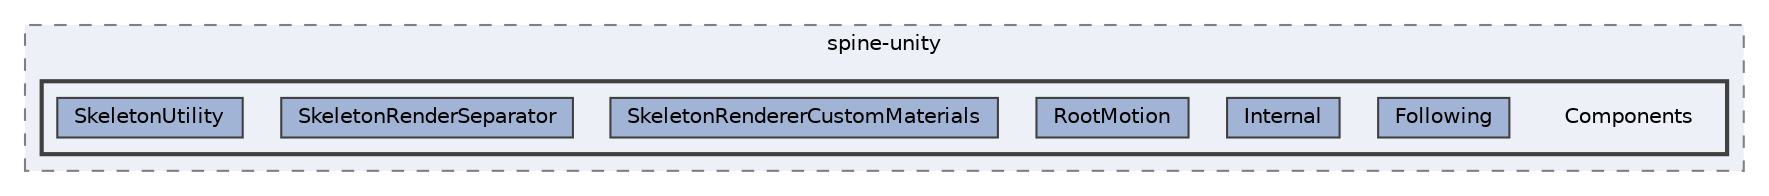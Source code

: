 digraph "external/spine-runtimes/spine-unity/Assets/Spine/Runtime/spine-unity/Components"
{
 // LATEX_PDF_SIZE
  bgcolor="transparent";
  edge [fontname=Helvetica,fontsize=10,labelfontname=Helvetica,labelfontsize=10];
  node [fontname=Helvetica,fontsize=10,shape=box,height=0.2,width=0.4];
  compound=true
  subgraph clusterdir_29312ea1eca7bcd3e4a69dea1c531ce3 {
    graph [ bgcolor="#edf0f7", pencolor="grey50", label="spine-unity", fontname=Helvetica,fontsize=10 style="filled,dashed", URL="dir_29312ea1eca7bcd3e4a69dea1c531ce3.html",tooltip=""]
  subgraph clusterdir_c3b4a8434a7616bb484d8d1ccb2a6b81 {
    graph [ bgcolor="#edf0f7", pencolor="grey25", label="", fontname=Helvetica,fontsize=10 style="filled,bold", URL="dir_c3b4a8434a7616bb484d8d1ccb2a6b81.html",tooltip=""]
    dir_c3b4a8434a7616bb484d8d1ccb2a6b81 [shape=plaintext, label="Components"];
  dir_989db8c5791dd822d75350377a9e1925 [label="Following", fillcolor="#a2b4d6", color="grey25", style="filled", URL="dir_989db8c5791dd822d75350377a9e1925.html",tooltip=""];
  dir_8ddde0e8f3624ec3ae1d5b71a57a190a [label="Internal", fillcolor="#a2b4d6", color="grey25", style="filled", URL="dir_8ddde0e8f3624ec3ae1d5b71a57a190a.html",tooltip=""];
  dir_5b7b299f5b2505635cd5db3fe947ea58 [label="RootMotion", fillcolor="#a2b4d6", color="grey25", style="filled", URL="dir_5b7b299f5b2505635cd5db3fe947ea58.html",tooltip=""];
  dir_8f435315483bc9d1e3f333eb5127f3b0 [label="SkeletonRendererCustomMaterials", fillcolor="#a2b4d6", color="grey25", style="filled", URL="dir_8f435315483bc9d1e3f333eb5127f3b0.html",tooltip=""];
  dir_3fa0893d2262c5e4866ea21d25077a5f [label="SkeletonRenderSeparator", fillcolor="#a2b4d6", color="grey25", style="filled", URL="dir_3fa0893d2262c5e4866ea21d25077a5f.html",tooltip=""];
  dir_f805339caeb78663c66538f84ceb35ab [label="SkeletonUtility", fillcolor="#a2b4d6", color="grey25", style="filled", URL="dir_f805339caeb78663c66538f84ceb35ab.html",tooltip=""];
  }
  }
}
